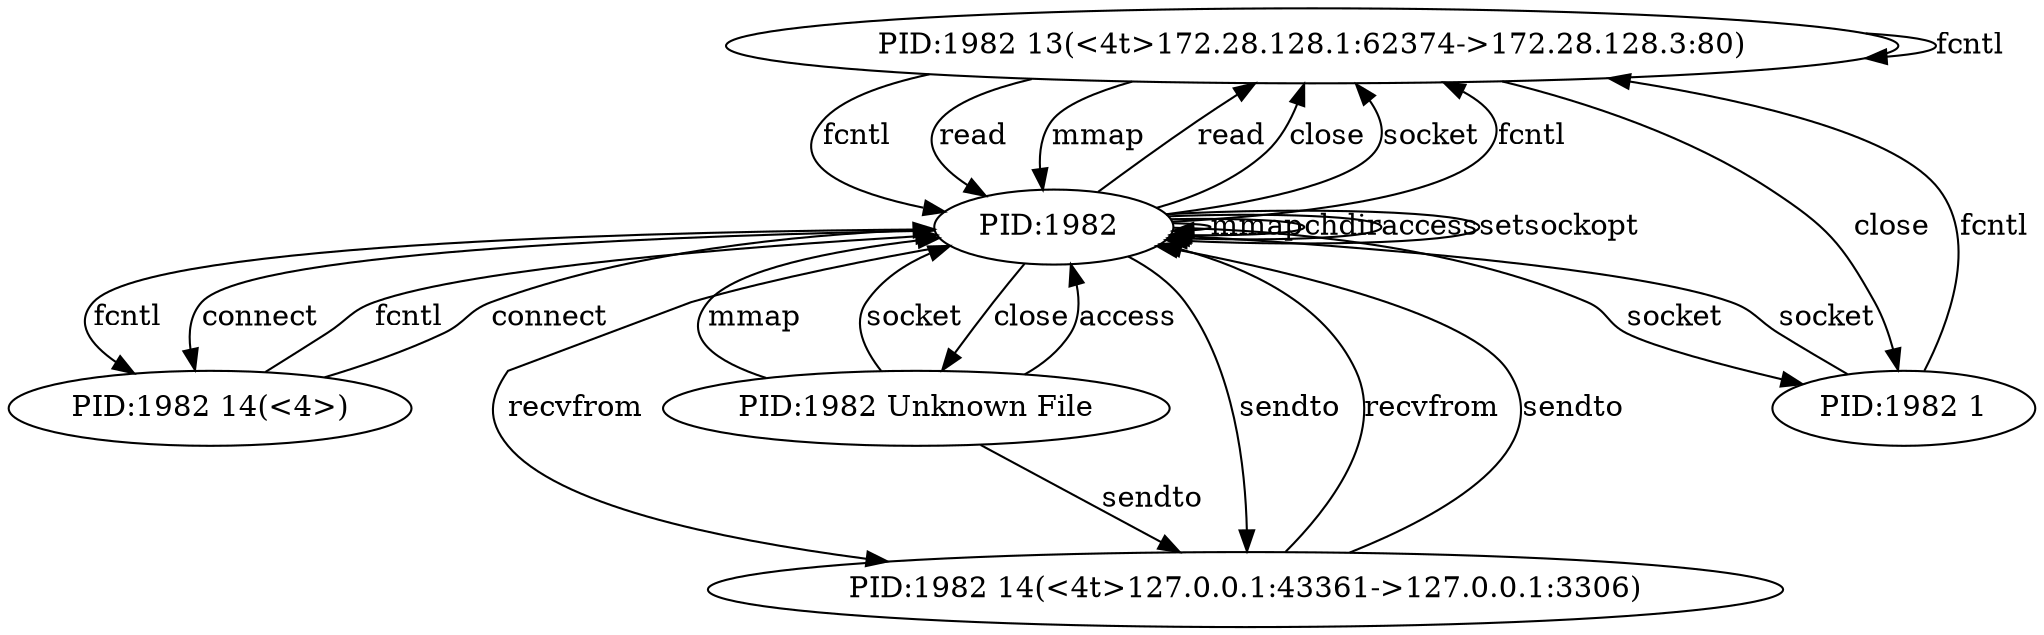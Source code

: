 digraph nginx_syscalls {
  0 [label="PID:1982 13(<4t>172.28.128.1:62374->172.28.128.3:80)"];
  1 [label="PID:1982 "];
  2 [label="PID:1982 Unknown File"];
  3 [label="PID:1982 1"];
  4 [label="PID:1982 14(<4>)"];
  5 [label="PID:1982 14(<4t>127.0.0.1:43361->127.0.0.1:3306)"];
  0 -> 0 [label="fcntl"];
  0 -> 1 [label="fcntl"];
  1 -> 0 [label="read"];
  0 -> 1 [label="read"];
  1 -> 1 [label="mmap"];
  1 -> 1 [label="chdir"];
  1 -> 0 [label="close"];
  0 -> 1 [label="mmap"];
  1 -> 2 [label="close"];
  2 -> 1 [label="access"];
  1 -> 1 [label="access"];
  2 -> 1 [label="mmap"];
  2 -> 1 [label="socket"];
  1 -> 0 [label="socket"];
  0 -> 3 [label="close"];
  3 -> 1 [label="socket"];
  1 -> 3 [label="socket"];
  3 -> 0 [label="fcntl"];
  1 -> 4 [label="fcntl"];
  4 -> 1 [label="fcntl"];
  1 -> 4 [label="connect"];
  4 -> 1 [label="connect"];
  1 -> 0 [label="fcntl"];
  1 -> 1 [label="setsockopt"];
  1 -> 5 [label="recvfrom"];
  5 -> 1 [label="recvfrom"];
  1 -> 5 [label="sendto"];
  5 -> 1 [label="sendto"];
  2 -> 5 [label="sendto"];
}
